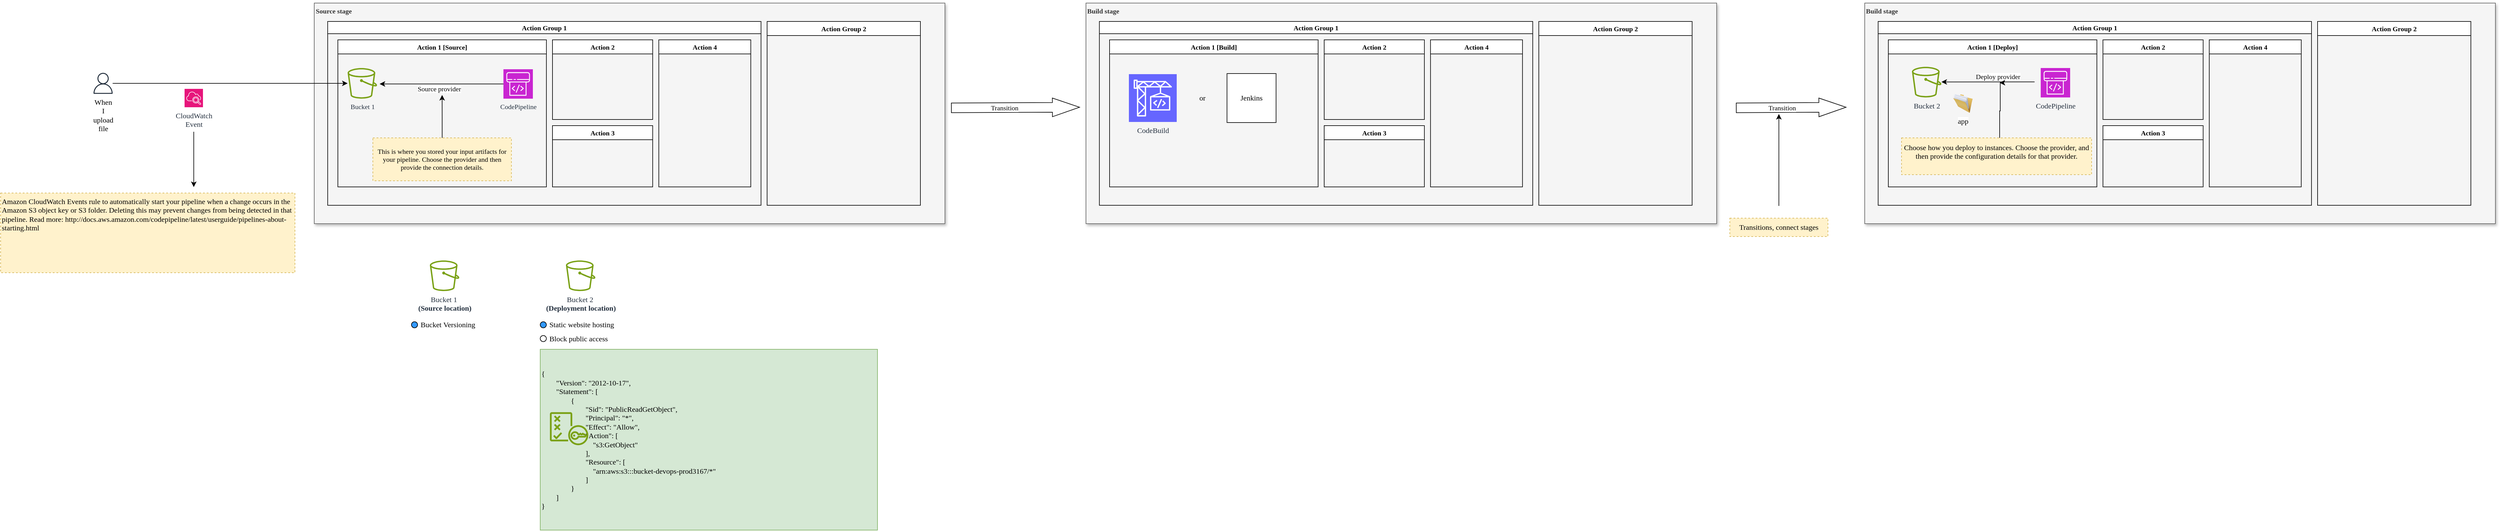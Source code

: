 <mxfile version="24.7.7">
  <diagram name="Page-1" id="VDV-nvPSyXl6gtsV9bIT">
    <mxGraphModel dx="6077" dy="6267" grid="1" gridSize="10" guides="1" tooltips="1" connect="1" arrows="1" fold="1" page="1" pageScale="1" pageWidth="850" pageHeight="1100" math="0" shadow="0">
      <root>
        <mxCell id="0" />
        <mxCell id="1" parent="0" />
        <mxCell id="3-CJCpdt-LU1McN5Vxmz-75" value="&lt;b style=&quot;font-size: 11px;&quot;&gt;Source stage&lt;/b&gt;" style="rounded=0;whiteSpace=wrap;html=1;fillColor=#f5f5f5;verticalAlign=top;align=left;shadow=1;fontColor=#333333;strokeColor=#666666;fontFamily=Roboto Mono;fontSource=https%3A%2F%2Ffonts.googleapis.com%2Fcss%3Ffamily%3DRoboto%2BMono;fontSize=11;" vertex="1" parent="1">
          <mxGeometry x="211.5" y="-370" width="1028.5" height="360" as="geometry" />
        </mxCell>
        <mxCell id="3-CJCpdt-LU1McN5Vxmz-1" value="Bucket 1&amp;nbsp;&lt;div&gt;&lt;b&gt;(Source location)&lt;/b&gt;&lt;/div&gt;" style="sketch=0;outlineConnect=0;fontColor=#232F3E;gradientColor=none;fillColor=#7AA116;strokeColor=none;dashed=0;verticalLabelPosition=bottom;verticalAlign=top;align=center;html=1;fontSize=12;fontStyle=0;aspect=fixed;pointerEvents=1;shape=mxgraph.aws4.bucket;fontFamily=Roboto Mono;fontSource=https%3A%2F%2Ffonts.googleapis.com%2Fcss%3Ffamily%3DRoboto%2BMono;" vertex="1" parent="1">
          <mxGeometry x="400" y="50" width="48.08" height="50" as="geometry" />
        </mxCell>
        <mxCell id="3-CJCpdt-LU1McN5Vxmz-4" value="Bucket 2&amp;nbsp;&lt;div&gt;&lt;b&gt;(Deployment location)&lt;/b&gt;&lt;/div&gt;" style="sketch=0;outlineConnect=0;fontColor=#232F3E;gradientColor=none;fillColor=#7AA116;strokeColor=none;dashed=0;verticalLabelPosition=bottom;verticalAlign=top;align=center;html=1;fontSize=12;fontStyle=0;aspect=fixed;pointerEvents=1;shape=mxgraph.aws4.bucket;fontFamily=Roboto Mono;fontSource=https%3A%2F%2Ffonts.googleapis.com%2Fcss%3Ffamily%3DRoboto%2BMono;" vertex="1" parent="1">
          <mxGeometry x="621.92" y="50" width="48.08" height="50" as="geometry" />
        </mxCell>
        <mxCell id="3-CJCpdt-LU1McN5Vxmz-8" value="" style="group;fontFamily=Roboto Mono;fontSource=https%3A%2F%2Ffonts.googleapis.com%2Fcss%3Ffamily%3DRoboto%2BMono;" vertex="1" connectable="0" parent="1">
          <mxGeometry x="580" y="195" width="550" height="295" as="geometry" />
        </mxCell>
        <mxCell id="3-CJCpdt-LU1McN5Vxmz-7" value="&lt;div&gt;{&lt;/div&gt;&lt;div&gt;&lt;span style=&quot;white-space: normal;&quot;&gt;&lt;span style=&quot;white-space:pre&quot;&gt;&#x9;&lt;/span&gt;&quot;Version&quot;: &quot;2012-10-17&quot;,&lt;/span&gt;&lt;/div&gt;&lt;div&gt;&lt;span style=&quot;white-space: normal;&quot;&gt;&lt;span style=&quot;white-space:pre&quot;&gt;&#x9;&lt;/span&gt;&quot;Statement&quot;: [&lt;/span&gt;&lt;/div&gt;&lt;div&gt;&lt;span style=&quot;white-space: normal;&quot;&gt;&lt;span style=&quot;white-space:pre&quot;&gt;&#x9;&#x9;&lt;/span&gt;{&lt;/span&gt;&lt;/div&gt;&lt;div&gt;&lt;span style=&quot;white-space: normal;&quot;&gt;&lt;span style=&quot;white-space:pre&quot;&gt;&#x9;&#x9;&#x9;&lt;/span&gt;&quot;Sid&quot;: &quot;PublicReadGetObject&quot;,&lt;/span&gt;&lt;/div&gt;&lt;div&gt;&lt;span style=&quot;white-space: normal;&quot;&gt;&lt;span style=&quot;white-space:pre&quot;&gt;&#x9;&#x9;&#x9;&lt;/span&gt;&quot;Principal&quot;: &quot;*&quot;,&lt;/span&gt;&lt;/div&gt;&lt;div&gt;&lt;span style=&quot;white-space: normal;&quot;&gt;&lt;span style=&quot;white-space:pre&quot;&gt;&#x9;&#x9;&#x9;&lt;/span&gt;&quot;Effect&quot;: &quot;Allow&quot;,&lt;/span&gt;&lt;/div&gt;&lt;div&gt;&lt;span style=&quot;white-space: normal;&quot;&gt;&lt;span style=&quot;white-space:pre&quot;&gt;&#x9;&#x9;&#x9;&lt;/span&gt;&quot;Action&quot;: [&lt;/span&gt;&lt;/div&gt;&lt;div&gt;&lt;span style=&quot;white-space: normal;&quot;&gt;&lt;span style=&quot;white-space:pre&quot;&gt;&#x9;&#x9;&#x9;&lt;/span&gt;&amp;nbsp; &amp;nbsp; &quot;s3:GetObject&quot;&lt;/span&gt;&lt;/div&gt;&lt;div&gt;&lt;span style=&quot;white-space: normal;&quot;&gt;&lt;span style=&quot;white-space:pre&quot;&gt;&#x9;&#x9;&#x9;&lt;/span&gt;],&lt;/span&gt;&lt;/div&gt;&lt;div&gt;&lt;span style=&quot;white-space: normal;&quot;&gt;&lt;span style=&quot;white-space:pre&quot;&gt;&#x9;&#x9;&#x9;&lt;/span&gt;&quot;Resource&quot;: [&lt;/span&gt;&lt;/div&gt;&lt;div&gt;&lt;span style=&quot;white-space: normal;&quot;&gt;&lt;span style=&quot;white-space:pre&quot;&gt;&#x9;&#x9;&#x9;&lt;/span&gt;&amp;nbsp; &amp;nbsp; &quot;arn:aws:s3:::bucket-devops-prod3167/*&quot;&lt;/span&gt;&lt;/div&gt;&lt;div&gt;&lt;span style=&quot;white-space: normal;&quot;&gt;&lt;span style=&quot;white-space:pre&quot;&gt;&#x9;&#x9;&#x9;&lt;/span&gt;]&lt;/span&gt;&lt;/div&gt;&lt;div&gt;&lt;span style=&quot;white-space: normal;&quot;&gt;&lt;span style=&quot;white-space:pre&quot;&gt;&#x9;&#x9;&lt;/span&gt;}&lt;/span&gt;&lt;/div&gt;&lt;div&gt;&lt;span style=&quot;white-space: normal;&quot;&gt;&lt;span style=&quot;white-space:pre&quot;&gt;&#x9;&lt;/span&gt;]&lt;/span&gt;&lt;/div&gt;&lt;div&gt;}&lt;/div&gt;" style="text;html=1;align=left;verticalAlign=middle;whiteSpace=wrap;rounded=0;fillColor=#d5e8d4;strokeColor=#82b366;fontFamily=Roboto Mono;fontSource=https%3A%2F%2Ffonts.googleapis.com%2Fcss%3Ffamily%3DRoboto%2BMono;" vertex="1" parent="3-CJCpdt-LU1McN5Vxmz-8">
          <mxGeometry width="550" height="295" as="geometry" />
        </mxCell>
        <mxCell id="3-CJCpdt-LU1McN5Vxmz-6" value="" style="sketch=0;outlineConnect=0;fontColor=#232F3E;gradientColor=none;fillColor=#7AA116;strokeColor=none;dashed=0;verticalLabelPosition=bottom;verticalAlign=top;align=center;html=1;fontSize=12;fontStyle=0;aspect=fixed;pointerEvents=1;shape=mxgraph.aws4.policy;fontFamily=Roboto Mono;fontSource=https%3A%2F%2Ffonts.googleapis.com%2Fcss%3Ffamily%3DRoboto%2BMono;" vertex="1" parent="3-CJCpdt-LU1McN5Vxmz-8">
          <mxGeometry x="15.714" y="102.609" width="62.777" height="53.92" as="geometry" />
        </mxCell>
        <mxCell id="3-CJCpdt-LU1McN5Vxmz-10" value="&lt;div&gt;&lt;br&gt;&lt;/div&gt;&lt;div&gt;Static website hosting&lt;/div&gt;&lt;div&gt;&lt;br&gt;&lt;/div&gt;" style="html=1;shadow=0;dashed=0;shape=mxgraph.bootstrap.radioButton2;labelPosition=right;verticalLabelPosition=middle;align=left;verticalAlign=middle;gradientColor=none;fillColor=#3399FF;checked=0;spacing=5;checkedFill=#0085FC;checkedStroke=#ffffff;fontFamily=Roboto Mono;fontSource=https%3A%2F%2Ffonts.googleapis.com%2Fcss%3Ffamily%3DRoboto%2BMono;" vertex="1" parent="1">
          <mxGeometry x="580" y="150" width="10" height="10" as="geometry" />
        </mxCell>
        <mxCell id="3-CJCpdt-LU1McN5Vxmz-17" value="&lt;div&gt;&lt;br&gt;&lt;/div&gt;&lt;div&gt;&lt;div&gt;Block public&amp;nbsp;&lt;span style=&quot;background-color: initial;&quot;&gt;access&lt;/span&gt;&lt;/div&gt;&lt;/div&gt;&lt;div&gt;&lt;br&gt;&lt;/div&gt;" style="html=1;shadow=0;dashed=0;shape=mxgraph.bootstrap.radioButton2;labelPosition=right;verticalLabelPosition=middle;align=left;verticalAlign=middle;gradientColor=none;fillColor=#FFFFFF;checked=0;spacing=5;checkedFill=#0085FC;checkedStroke=#ffffff;fontFamily=Roboto Mono;fontSource=https%3A%2F%2Ffonts.googleapis.com%2Fcss%3Ffamily%3DRoboto%2BMono;" vertex="1" parent="1">
          <mxGeometry x="580" y="172.5" width="10" height="10" as="geometry" />
        </mxCell>
        <mxCell id="3-CJCpdt-LU1McN5Vxmz-38" value="&lt;div&gt;Bucket&amp;nbsp;&lt;span style=&quot;background-color: initial;&quot;&gt;Versioning&lt;/span&gt;&lt;/div&gt;" style="html=1;shadow=0;dashed=0;shape=mxgraph.bootstrap.radioButton2;labelPosition=right;verticalLabelPosition=middle;align=left;verticalAlign=middle;gradientColor=none;fillColor=#3399FF;checked=0;spacing=5;checkedFill=#0085FC;checkedStroke=#ffffff;fontFamily=Roboto Mono;fontSource=https%3A%2F%2Ffonts.googleapis.com%2Fcss%3Ffamily%3DRoboto%2BMono;" vertex="1" parent="1">
          <mxGeometry x="370" y="150" width="10" height="10" as="geometry" />
        </mxCell>
        <mxCell id="3-CJCpdt-LU1McN5Vxmz-40" value="Transition" style="shape=flexArrow;endArrow=classic;html=1;rounded=0;endWidth=13.684;endSize=14.414;width=15.789;fontFamily=Roboto Mono;fontSource=https%3A%2F%2Ffonts.googleapis.com%2Fcss%3Ffamily%3DRoboto%2BMono;" edge="1" parent="1">
          <mxGeometry x="-0.167" width="50" height="50" relative="1" as="geometry">
            <mxPoint x="2530" y="-199" as="sourcePoint" />
            <mxPoint x="2710" y="-200" as="targetPoint" />
            <mxPoint as="offset" />
          </mxGeometry>
        </mxCell>
        <mxCell id="3-CJCpdt-LU1McN5Vxmz-43" style="edgeStyle=orthogonalEdgeStyle;rounded=0;orthogonalLoop=1;jettySize=auto;html=1;fontFamily=Roboto Mono;fontSource=https%3A%2F%2Ffonts.googleapis.com%2Fcss%3Ffamily%3DRoboto%2BMono;" edge="1" parent="1">
          <mxGeometry relative="1" as="geometry">
            <mxPoint x="2600" y="-189" as="targetPoint" />
            <mxPoint x="2600" y="-39" as="sourcePoint" />
          </mxGeometry>
        </mxCell>
        <mxCell id="3-CJCpdt-LU1McN5Vxmz-41" value="&lt;div&gt;Transitions, connect stages&lt;/div&gt;" style="text;html=1;align=center;verticalAlign=middle;whiteSpace=wrap;rounded=0;strokeColor=#d6b656;dashed=1;fillColor=#fff2cc;fontFamily=Roboto Mono;fontSource=https%3A%2F%2Ffonts.googleapis.com%2Fcss%3Ffamily%3DRoboto%2BMono;" vertex="1" parent="1">
          <mxGeometry x="2520" y="-19" width="160" height="30" as="geometry" />
        </mxCell>
        <mxCell id="3-CJCpdt-LU1McN5Vxmz-76" style="edgeStyle=orthogonalEdgeStyle;rounded=0;orthogonalLoop=1;jettySize=auto;html=1;fontFamily=Roboto Mono;fontSource=https%3A%2F%2Ffonts.googleapis.com%2Fcss%3Ffamily%3DRoboto%2BMono;" edge="1" parent="1" source="3-CJCpdt-LU1McN5Vxmz-47" target="3-CJCpdt-LU1McN5Vxmz-60">
          <mxGeometry relative="1" as="geometry" />
        </mxCell>
        <mxCell id="3-CJCpdt-LU1McN5Vxmz-47" value="&lt;span style=&quot;color: rgb(0, 0, 0); text-wrap: wrap;&quot;&gt;When I upload file&lt;/span&gt;" style="sketch=0;outlineConnect=0;fontColor=#232F3E;gradientColor=none;fillColor=#232F3D;strokeColor=none;dashed=0;verticalLabelPosition=bottom;verticalAlign=top;align=center;html=1;fontSize=12;fontStyle=0;aspect=fixed;pointerEvents=1;shape=mxgraph.aws4.user;fontFamily=Roboto Mono;fontSource=https%3A%2F%2Ffonts.googleapis.com%2Fcss%3Ffamily%3DRoboto%2BMono;" vertex="1" parent="1">
          <mxGeometry x="-150" y="-256.12" width="34.25" height="34.25" as="geometry" />
        </mxCell>
        <mxCell id="3-CJCpdt-LU1McN5Vxmz-51" value="Transition" style="shape=flexArrow;endArrow=classic;html=1;rounded=0;endWidth=13.684;endSize=14.414;width=15.789;fontFamily=Roboto Mono;fontSource=https%3A%2F%2Ffonts.googleapis.com%2Fcss%3Ffamily%3DRoboto%2BMono;" edge="1" parent="1">
          <mxGeometry x="-0.167" width="50" height="50" relative="1" as="geometry">
            <mxPoint x="1250" y="-199" as="sourcePoint" />
            <mxPoint x="1460" y="-200" as="targetPoint" />
            <mxPoint as="offset" />
          </mxGeometry>
        </mxCell>
        <mxCell id="3-CJCpdt-LU1McN5Vxmz-54" style="edgeStyle=orthogonalEdgeStyle;rounded=0;orthogonalLoop=1;jettySize=auto;html=1;fontFamily=Roboto Mono;fontSource=https%3A%2F%2Ffonts.googleapis.com%2Fcss%3Ffamily%3DRoboto%2BMono;" edge="1" parent="1">
          <mxGeometry relative="1" as="geometry">
            <mxPoint x="15" y="-160" as="sourcePoint" />
            <mxPoint x="15" y="-69.75" as="targetPoint" />
          </mxGeometry>
        </mxCell>
        <mxCell id="3-CJCpdt-LU1McN5Vxmz-52" value="CloudWatch&lt;div&gt;Event&lt;/div&gt;" style="sketch=0;points=[[0,0,0],[0.25,0,0],[0.5,0,0],[0.75,0,0],[1,0,0],[0,1,0],[0.25,1,0],[0.5,1,0],[0.75,1,0],[1,1,0],[0,0.25,0],[0,0.5,0],[0,0.75,0],[1,0.25,0],[1,0.5,0],[1,0.75,0]];points=[[0,0,0],[0.25,0,0],[0.5,0,0],[0.75,0,0],[1,0,0],[0,1,0],[0.25,1,0],[0.5,1,0],[0.75,1,0],[1,1,0],[0,0.25,0],[0,0.5,0],[0,0.75,0],[1,0.25,0],[1,0.5,0],[1,0.75,0]];outlineConnect=0;fontColor=#232F3E;fillColor=#E7157B;strokeColor=#ffffff;dashed=0;verticalLabelPosition=bottom;verticalAlign=top;align=center;html=1;fontSize=12;fontStyle=0;aspect=fixed;shape=mxgraph.aws4.resourceIcon;resIcon=mxgraph.aws4.cloudwatch_2;fontFamily=Roboto Mono;fontSource=https%3A%2F%2Ffonts.googleapis.com%2Fcss%3Ffamily%3DRoboto%2BMono;" vertex="1" parent="1">
          <mxGeometry y="-230" width="30" height="30" as="geometry" />
        </mxCell>
        <mxCell id="3-CJCpdt-LU1McN5Vxmz-53" value="Amazon CloudWatch Events rule to automatically start your pipeline when a change occurs in the Amazon S3 object key or S3 folder. Deleting this may prevent changes from being detected in that pipeline. Read more: http://docs.aws.amazon.com/codepipeline/latest/userguide/pipelines-about-starting.html" style="text;html=1;align=left;verticalAlign=top;whiteSpace=wrap;rounded=0;strokeColor=#d6b656;dashed=1;fillColor=#fff2cc;fontFamily=Roboto Mono;fontSource=https%3A%2F%2Ffonts.googleapis.com%2Fcss%3Ffamily%3DRoboto%2BMono;" vertex="1" parent="1">
          <mxGeometry x="-300" y="-60" width="480" height="130" as="geometry" />
        </mxCell>
        <mxCell id="3-CJCpdt-LU1McN5Vxmz-56" value="Action Group 1" style="swimlane;startSize=20;fontFamily=Roboto Mono;fontSource=https%3A%2F%2Ffonts.googleapis.com%2Fcss%3Ffamily%3DRoboto%2BMono;fontSize=11;" vertex="1" parent="1">
          <mxGeometry x="233.38" y="-340" width="706.7" height="300" as="geometry">
            <mxRectangle x="340" y="-110" width="50" height="40" as="alternateBounds" />
          </mxGeometry>
        </mxCell>
        <mxCell id="3-CJCpdt-LU1McN5Vxmz-61" value="Action 1 [Source]" style="swimlane;startSize=23;fontFamily=Roboto Mono;fontSource=https%3A%2F%2Ffonts.googleapis.com%2Fcss%3Ffamily%3DRoboto%2BMono;fontSize=11;" vertex="1" parent="3-CJCpdt-LU1McN5Vxmz-56">
          <mxGeometry x="16.62" y="30" width="340.08" height="240" as="geometry">
            <mxRectangle x="-170" y="-320" width="70" height="30" as="alternateBounds" />
          </mxGeometry>
        </mxCell>
        <mxCell id="3-CJCpdt-LU1McN5Vxmz-60" value="Bucket 1" style="sketch=0;outlineConnect=0;fontColor=#232F3E;gradientColor=none;fillColor=#7AA116;strokeColor=none;dashed=0;verticalLabelPosition=bottom;verticalAlign=top;align=center;html=1;fontSize=11;fontStyle=0;aspect=fixed;pointerEvents=1;shape=mxgraph.aws4.bucket;fontFamily=Roboto Mono;fontSource=https%3A%2F%2Ffonts.googleapis.com%2Fcss%3Ffamily%3DRoboto%2BMono;" vertex="1" parent="3-CJCpdt-LU1McN5Vxmz-61">
          <mxGeometry x="15.88" y="46" width="48.08" height="50" as="geometry" />
        </mxCell>
        <mxCell id="3-CJCpdt-LU1McN5Vxmz-62" value="CodePipeline" style="sketch=0;points=[[0,0,0],[0.25,0,0],[0.5,0,0],[0.75,0,0],[1,0,0],[0,1,0],[0.25,1,0],[0.5,1,0],[0.75,1,0],[1,1,0],[0,0.25,0],[0,0.5,0],[0,0.75,0],[1,0.25,0],[1,0.5,0],[1,0.75,0]];outlineConnect=0;fontColor=#232F3E;fillColor=#C925D1;strokeColor=#ffffff;dashed=0;verticalLabelPosition=bottom;verticalAlign=top;align=center;html=1;fontSize=11;fontStyle=0;aspect=fixed;shape=mxgraph.aws4.resourceIcon;resIcon=mxgraph.aws4.codepipeline;fontFamily=Roboto Mono;fontSource=https%3A%2F%2Ffonts.googleapis.com%2Fcss%3Ffamily%3DRoboto%2BMono;" vertex="1" parent="3-CJCpdt-LU1McN5Vxmz-61">
          <mxGeometry x="270" y="48" width="48" height="48" as="geometry" />
        </mxCell>
        <mxCell id="3-CJCpdt-LU1McN5Vxmz-63" value="Source provider" style="edgeStyle=orthogonalEdgeStyle;rounded=0;orthogonalLoop=1;jettySize=auto;html=1;exitX=0;exitY=0.5;exitDx=0;exitDy=0;exitPerimeter=0;fontFamily=Roboto Mono;fontSource=https%3A%2F%2Ffonts.googleapis.com%2Fcss%3Ffamily%3DRoboto%2BMono;fontSize=11;" edge="1" parent="3-CJCpdt-LU1McN5Vxmz-61" source="3-CJCpdt-LU1McN5Vxmz-62">
          <mxGeometry x="0.035" y="7" relative="1" as="geometry">
            <mxPoint x="68.08" y="72" as="targetPoint" />
            <mxPoint x="258.08" y="72" as="sourcePoint" />
            <mxPoint y="1" as="offset" />
          </mxGeometry>
        </mxCell>
        <mxCell id="3-CJCpdt-LU1McN5Vxmz-65" style="edgeStyle=orthogonalEdgeStyle;rounded=0;orthogonalLoop=1;jettySize=auto;html=1;fontFamily=Roboto Mono;fontSource=https%3A%2F%2Ffonts.googleapis.com%2Fcss%3Ffamily%3DRoboto%2BMono;fontSize=11;" edge="1" parent="3-CJCpdt-LU1McN5Vxmz-61" source="3-CJCpdt-LU1McN5Vxmz-22">
          <mxGeometry relative="1" as="geometry">
            <mxPoint x="170" y="90" as="targetPoint" />
          </mxGeometry>
        </mxCell>
        <mxCell id="3-CJCpdt-LU1McN5Vxmz-22" value="This is where you stored your input artifacts for your pipeline. Choose the provider and then provide the connection details." style="text;html=1;align=center;verticalAlign=middle;whiteSpace=wrap;rounded=0;strokeColor=#d6b656;dashed=1;fillColor=#fff2cc;fontFamily=Roboto Mono;fontSource=https%3A%2F%2Ffonts.googleapis.com%2Fcss%3Ffamily%3DRoboto%2BMono;fontSize=11;" vertex="1" parent="3-CJCpdt-LU1McN5Vxmz-61">
          <mxGeometry x="57.06" y="160" width="225.96" height="70" as="geometry" />
        </mxCell>
        <mxCell id="3-CJCpdt-LU1McN5Vxmz-66" value="Action 2" style="swimlane;startSize=23;fontFamily=Roboto Mono;fontSource=https%3A%2F%2Ffonts.googleapis.com%2Fcss%3Ffamily%3DRoboto%2BMono;fontSize=11;" vertex="1" parent="3-CJCpdt-LU1McN5Vxmz-56">
          <mxGeometry x="366.62" y="30" width="163.38" height="130" as="geometry">
            <mxRectangle x="-170" y="-320" width="70" height="30" as="alternateBounds" />
          </mxGeometry>
        </mxCell>
        <mxCell id="3-CJCpdt-LU1McN5Vxmz-72" value="Action 3" style="swimlane;startSize=23;fontFamily=Roboto Mono;fontSource=https%3A%2F%2Ffonts.googleapis.com%2Fcss%3Ffamily%3DRoboto%2BMono;fontSize=11;" vertex="1" parent="3-CJCpdt-LU1McN5Vxmz-56">
          <mxGeometry x="366.62" y="170" width="163.38" height="100" as="geometry">
            <mxRectangle x="-170" y="-320" width="70" height="30" as="alternateBounds" />
          </mxGeometry>
        </mxCell>
        <mxCell id="3-CJCpdt-LU1McN5Vxmz-73" value="Action 4" style="swimlane;startSize=23;fontFamily=Roboto Mono;fontSource=https%3A%2F%2Ffonts.googleapis.com%2Fcss%3Ffamily%3DRoboto%2BMono;fontSize=11;" vertex="1" parent="3-CJCpdt-LU1McN5Vxmz-56">
          <mxGeometry x="540" y="30" width="150" height="240" as="geometry">
            <mxRectangle x="-170" y="-320" width="70" height="30" as="alternateBounds" />
          </mxGeometry>
        </mxCell>
        <mxCell id="3-CJCpdt-LU1McN5Vxmz-74" value="Action Group 2" style="swimlane;startSize=23;fontFamily=Roboto Mono;fontSource=https%3A%2F%2Ffonts.googleapis.com%2Fcss%3Ffamily%3DRoboto%2BMono;fontSize=11;" vertex="1" parent="1">
          <mxGeometry x="950" y="-340" width="250" height="300" as="geometry" />
        </mxCell>
        <mxCell id="3-CJCpdt-LU1McN5Vxmz-78" value="&lt;b style=&quot;font-size: 11px;&quot;&gt;Build stage&lt;/b&gt;" style="rounded=0;whiteSpace=wrap;html=1;fillColor=#f5f5f5;verticalAlign=top;align=left;shadow=1;fontColor=#333333;strokeColor=#666666;fontFamily=Roboto Mono;fontSource=https%3A%2F%2Ffonts.googleapis.com%2Fcss%3Ffamily%3DRoboto%2BMono;fontSize=11;" vertex="1" parent="1">
          <mxGeometry x="1470" y="-370" width="1028.5" height="360" as="geometry" />
        </mxCell>
        <mxCell id="3-CJCpdt-LU1McN5Vxmz-79" value="Action Group 1" style="swimlane;startSize=20;fontFamily=Roboto Mono;fontSource=https%3A%2F%2Ffonts.googleapis.com%2Fcss%3Ffamily%3DRoboto%2BMono;fontSize=11;" vertex="1" parent="1">
          <mxGeometry x="1491.88" y="-340" width="706.7" height="300" as="geometry">
            <mxRectangle x="340" y="-110" width="50" height="40" as="alternateBounds" />
          </mxGeometry>
        </mxCell>
        <mxCell id="3-CJCpdt-LU1McN5Vxmz-80" value="Action 1 [Build]" style="swimlane;startSize=23;fontFamily=Roboto Mono;fontSource=https%3A%2F%2Ffonts.googleapis.com%2Fcss%3Ffamily%3DRoboto%2BMono;fontSize=11;" vertex="1" parent="3-CJCpdt-LU1McN5Vxmz-79">
          <mxGeometry x="16.62" y="30" width="340.08" height="240" as="geometry">
            <mxRectangle x="-170" y="-320" width="70" height="30" as="alternateBounds" />
          </mxGeometry>
        </mxCell>
        <mxCell id="3-CJCpdt-LU1McN5Vxmz-90" value="CodeBuild" style="sketch=0;points=[[0,0,0],[0.25,0,0],[0.5,0,0],[0.75,0,0],[1,0,0],[0,1,0],[0.25,1,0],[0.5,1,0],[0.75,1,0],[1,1,0],[0,0.25,0],[0,0.5,0],[0,0.75,0],[1,0.25,0],[1,0.5,0],[1,0.75,0]];outlineConnect=0;fontColor=#232F3E;fillColor=#6666FF;strokeColor=#ffffff;dashed=0;verticalLabelPosition=bottom;verticalAlign=top;align=center;html=1;fontSize=12;fontStyle=0;aspect=fixed;shape=mxgraph.aws4.resourceIcon;resIcon=mxgraph.aws4.codebuild;fontFamily=Roboto Mono;fontSource=https%3A%2F%2Ffonts.googleapis.com%2Fcss%3Ffamily%3DRoboto%2BMono;" vertex="1" parent="3-CJCpdt-LU1McN5Vxmz-80">
          <mxGeometry x="31.5" y="56" width="78" height="78" as="geometry" />
        </mxCell>
        <mxCell id="3-CJCpdt-LU1McN5Vxmz-91" value="or" style="text;html=1;align=center;verticalAlign=middle;whiteSpace=wrap;rounded=0;fontFamily=Roboto Mono;fontSource=https%3A%2F%2Ffonts.googleapis.com%2Fcss%3Ffamily%3DRoboto%2BMono;" vertex="1" parent="3-CJCpdt-LU1McN5Vxmz-80">
          <mxGeometry x="121.5" y="80" width="60" height="30" as="geometry" />
        </mxCell>
        <mxCell id="3-CJCpdt-LU1McN5Vxmz-92" value="Jenkins" style="whiteSpace=wrap;html=1;aspect=fixed;fontFamily=Roboto Mono;fontSource=https%3A%2F%2Ffonts.googleapis.com%2Fcss%3Ffamily%3DRoboto%2BMono;" vertex="1" parent="3-CJCpdt-LU1McN5Vxmz-80">
          <mxGeometry x="191.5" y="55" width="80" height="80" as="geometry" />
        </mxCell>
        <mxCell id="3-CJCpdt-LU1McN5Vxmz-86" value="Action 2" style="swimlane;startSize=23;fontFamily=Roboto Mono;fontSource=https%3A%2F%2Ffonts.googleapis.com%2Fcss%3Ffamily%3DRoboto%2BMono;fontSize=11;" vertex="1" parent="3-CJCpdt-LU1McN5Vxmz-79">
          <mxGeometry x="366.62" y="30" width="163.38" height="130" as="geometry">
            <mxRectangle x="-170" y="-320" width="70" height="30" as="alternateBounds" />
          </mxGeometry>
        </mxCell>
        <mxCell id="3-CJCpdt-LU1McN5Vxmz-87" value="Action 3" style="swimlane;startSize=23;fontFamily=Roboto Mono;fontSource=https%3A%2F%2Ffonts.googleapis.com%2Fcss%3Ffamily%3DRoboto%2BMono;fontSize=11;" vertex="1" parent="3-CJCpdt-LU1McN5Vxmz-79">
          <mxGeometry x="366.62" y="170" width="163.38" height="100" as="geometry">
            <mxRectangle x="-170" y="-320" width="70" height="30" as="alternateBounds" />
          </mxGeometry>
        </mxCell>
        <mxCell id="3-CJCpdt-LU1McN5Vxmz-88" value="Action 4" style="swimlane;startSize=23;fontFamily=Roboto Mono;fontSource=https%3A%2F%2Ffonts.googleapis.com%2Fcss%3Ffamily%3DRoboto%2BMono;fontSize=11;" vertex="1" parent="3-CJCpdt-LU1McN5Vxmz-79">
          <mxGeometry x="540" y="30" width="150" height="240" as="geometry">
            <mxRectangle x="-170" y="-320" width="70" height="30" as="alternateBounds" />
          </mxGeometry>
        </mxCell>
        <mxCell id="3-CJCpdt-LU1McN5Vxmz-89" value="Action Group 2" style="swimlane;startSize=23;fontFamily=Roboto Mono;fontSource=https%3A%2F%2Ffonts.googleapis.com%2Fcss%3Ffamily%3DRoboto%2BMono;fontSize=11;" vertex="1" parent="1">
          <mxGeometry x="2208.5" y="-340" width="250" height="300" as="geometry" />
        </mxCell>
        <mxCell id="3-CJCpdt-LU1McN5Vxmz-93" value="&lt;b style=&quot;font-size: 11px;&quot;&gt;Build stage&lt;/b&gt;" style="rounded=0;whiteSpace=wrap;html=1;fillColor=#f5f5f5;verticalAlign=top;align=left;shadow=1;fontColor=#333333;strokeColor=#666666;fontFamily=Roboto Mono;fontSource=https%3A%2F%2Ffonts.googleapis.com%2Fcss%3Ffamily%3DRoboto%2BMono;fontSize=11;" vertex="1" parent="1">
          <mxGeometry x="2740" y="-370" width="1028.5" height="360" as="geometry" />
        </mxCell>
        <mxCell id="3-CJCpdt-LU1McN5Vxmz-94" value="Action Group 1" style="swimlane;startSize=20;fontFamily=Roboto Mono;fontSource=https%3A%2F%2Ffonts.googleapis.com%2Fcss%3Ffamily%3DRoboto%2BMono;fontSize=11;" vertex="1" parent="1">
          <mxGeometry x="2761.88" y="-340" width="706.7" height="300" as="geometry">
            <mxRectangle x="2761.88" y="-340" width="50" height="40" as="alternateBounds" />
          </mxGeometry>
        </mxCell>
        <mxCell id="3-CJCpdt-LU1McN5Vxmz-95" value="Action 1 [Deploy]" style="swimlane;startSize=23;fontFamily=Roboto Mono;fontSource=https%3A%2F%2Ffonts.googleapis.com%2Fcss%3Ffamily%3DRoboto%2BMono;fontSize=11;" vertex="1" parent="3-CJCpdt-LU1McN5Vxmz-94">
          <mxGeometry x="16.62" y="30" width="340.08" height="240" as="geometry">
            <mxRectangle x="16.62" y="30" width="70" height="30" as="alternateBounds" />
          </mxGeometry>
        </mxCell>
        <mxCell id="3-CJCpdt-LU1McN5Vxmz-99" value="Action 2" style="swimlane;startSize=23;fontFamily=Roboto Mono;fontSource=https%3A%2F%2Ffonts.googleapis.com%2Fcss%3Ffamily%3DRoboto%2BMono;fontSize=11;" vertex="1" parent="3-CJCpdt-LU1McN5Vxmz-94">
          <mxGeometry x="366.62" y="30" width="163.38" height="130" as="geometry">
            <mxRectangle x="-170" y="-320" width="70" height="30" as="alternateBounds" />
          </mxGeometry>
        </mxCell>
        <mxCell id="3-CJCpdt-LU1McN5Vxmz-100" value="Action 3" style="swimlane;startSize=23;fontFamily=Roboto Mono;fontSource=https%3A%2F%2Ffonts.googleapis.com%2Fcss%3Ffamily%3DRoboto%2BMono;fontSize=11;" vertex="1" parent="3-CJCpdt-LU1McN5Vxmz-94">
          <mxGeometry x="366.62" y="170" width="163.38" height="100" as="geometry">
            <mxRectangle x="-170" y="-320" width="70" height="30" as="alternateBounds" />
          </mxGeometry>
        </mxCell>
        <mxCell id="3-CJCpdt-LU1McN5Vxmz-101" value="Action 4" style="swimlane;startSize=23;fontFamily=Roboto Mono;fontSource=https%3A%2F%2Ffonts.googleapis.com%2Fcss%3Ffamily%3DRoboto%2BMono;fontSize=11;" vertex="1" parent="3-CJCpdt-LU1McN5Vxmz-94">
          <mxGeometry x="540" y="30" width="150" height="240" as="geometry">
            <mxRectangle x="-170" y="-320" width="70" height="30" as="alternateBounds" />
          </mxGeometry>
        </mxCell>
        <mxCell id="3-CJCpdt-LU1McN5Vxmz-102" value="Action Group 2" style="swimlane;startSize=23;fontFamily=Roboto Mono;fontSource=https%3A%2F%2Ffonts.googleapis.com%2Fcss%3Ffamily%3DRoboto%2BMono;fontSize=11;" vertex="1" parent="1">
          <mxGeometry x="3478.5" y="-340" width="250" height="300" as="geometry" />
        </mxCell>
        <mxCell id="3-CJCpdt-LU1McN5Vxmz-104" value="Deploy provider" style="edgeStyle=orthogonalEdgeStyle;rounded=0;orthogonalLoop=1;jettySize=auto;html=1;fontFamily=Roboto Mono;fontSource=https%3A%2F%2Ffonts.googleapis.com%2Fcss%3Ffamily%3DRoboto%2BMono;" edge="1" parent="1">
          <mxGeometry x="-0.21" y="-9" relative="1" as="geometry">
            <mxPoint x="3017.01" y="-241.34" as="sourcePoint" />
            <mxPoint x="2865.084" y="-241.306" as="targetPoint" />
            <mxPoint as="offset" />
          </mxGeometry>
        </mxCell>
        <mxCell id="3-CJCpdt-LU1McN5Vxmz-105" value="CodePipeline" style="sketch=0;points=[[0,0,0],[0.25,0,0],[0.5,0,0],[0.75,0,0],[1,0,0],[0,1,0],[0.25,1,0],[0.5,1,0],[0.75,1,0],[1,1,0],[0,0.25,0],[0,0.5,0],[0,0.75,0],[1,0.25,0],[1,0.5,0],[1,0.75,0]];outlineConnect=0;fontColor=#232F3E;fillColor=#C925D1;strokeColor=#ffffff;dashed=0;verticalLabelPosition=bottom;verticalAlign=top;align=center;html=1;fontSize=12;fontStyle=0;aspect=fixed;shape=mxgraph.aws4.resourceIcon;resIcon=mxgraph.aws4.codepipeline;fontFamily=Roboto Mono;fontSource=https%3A%2F%2Ffonts.googleapis.com%2Fcss%3Ffamily%3DRoboto%2BMono;" vertex="1" parent="1">
          <mxGeometry x="3027" y="-264" width="48" height="48" as="geometry" />
        </mxCell>
        <mxCell id="3-CJCpdt-LU1McN5Vxmz-108" style="edgeStyle=orthogonalEdgeStyle;rounded=0;orthogonalLoop=1;jettySize=auto;html=1;fontFamily=Roboto Mono;fontSource=https%3A%2F%2Ffonts.googleapis.com%2Fcss%3Ffamily%3DRoboto%2BMono;" edge="1" parent="1" source="3-CJCpdt-LU1McN5Vxmz-106">
          <mxGeometry relative="1" as="geometry">
            <mxPoint x="2960" y="-240" as="targetPoint" />
            <Array as="points">
              <mxPoint x="2960" y="-194" />
              <mxPoint x="2961" y="-194" />
              <mxPoint x="2961" y="-240" />
            </Array>
          </mxGeometry>
        </mxCell>
        <mxCell id="3-CJCpdt-LU1McN5Vxmz-106" value="&lt;div&gt;Choose how you deploy to instances. Choose the provider, and then provide the configuration details for that provider.&lt;/div&gt;&lt;div&gt;&lt;br&gt;&lt;/div&gt;" style="text;html=1;align=center;verticalAlign=middle;whiteSpace=wrap;rounded=0;strokeColor=#d6b656;dashed=1;fillColor=#fff2cc;fontFamily=Roboto Mono;fontSource=https%3A%2F%2Ffonts.googleapis.com%2Fcss%3Ffamily%3DRoboto%2BMono;" vertex="1" parent="1">
          <mxGeometry x="2800" y="-150" width="310" height="60" as="geometry" />
        </mxCell>
        <mxCell id="3-CJCpdt-LU1McN5Vxmz-107" value="app" style="image;html=1;image=img/lib/clip_art/general/Full_Folder_128x128.png;fontFamily=Roboto Mono;fontSource=https%3A%2F%2Ffonts.googleapis.com%2Fcss%3Ffamily%3DRoboto%2BMono;" vertex="1" parent="1">
          <mxGeometry x="2880" y="-221.87" width="40" height="31" as="geometry" />
        </mxCell>
        <mxCell id="3-CJCpdt-LU1McN5Vxmz-103" value="Bucket 2" style="sketch=0;outlineConnect=0;fontColor=#232F3E;gradientColor=none;fillColor=#7AA116;strokeColor=none;dashed=0;verticalLabelPosition=bottom;verticalAlign=top;align=center;html=1;fontSize=12;fontStyle=0;aspect=fixed;pointerEvents=1;shape=mxgraph.aws4.bucket;fontFamily=Roboto Mono;fontSource=https%3A%2F%2Ffonts.googleapis.com%2Fcss%3Ffamily%3DRoboto%2BMono;" vertex="1" parent="1">
          <mxGeometry x="2817" y="-266" width="48.08" height="50" as="geometry" />
        </mxCell>
      </root>
    </mxGraphModel>
  </diagram>
</mxfile>
